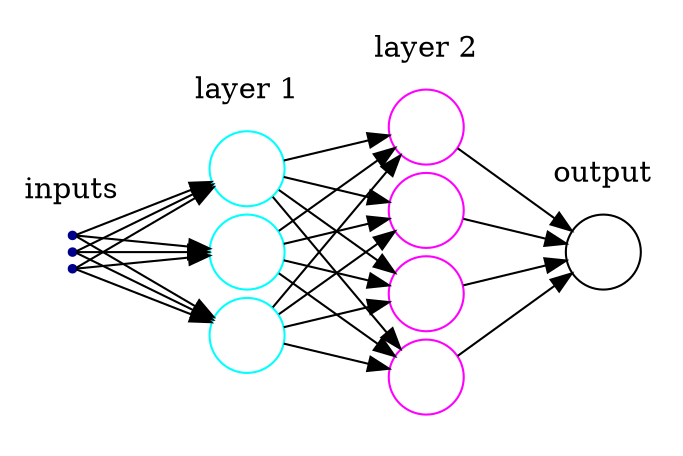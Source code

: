
digraph G {

        rankdir=LR
	    splines=line
        nodesep=.05;
        
        node [label=""];
        
        subgraph cluster_0 {
		color=white;
                node [style=solid,color=blue4, shape=point];
		x1 x2 x3;
		label = "inputs";
	}

	subgraph cluster_1 {
		color=white;
		node [style=solid,color=cyan, shape=circle];
		l1_1 l1_2 l1_3;
		label = "layer 1";
	}

	subgraph cluster_2 {
		color=white;
		node [style=solid,color=magenta, shape=circle];
		l2_1 l2_2 l2_3 l2_4;
		label = "layer 2";
	}

	subgraph cluster_3 {
		color=white;
		node [style=solid,color=black, shape=circle];
		o1
		label="output";
	}

    x1 -> l1_1
    x1 -> l1_2
    x1 -> l1_3
    x2 -> l1_1
    x2 -> l1_2
    x2 -> l1_3
    x3 -> l1_1
    x3 -> l1_2
    x3 -> l1_3
    l1_1 -> l2_1
    l1_1 -> l2_2
    l1_1 -> l2_3
    l1_1 -> l2_4
    l1_2 -> l2_1
    l1_2 -> l2_2
    l1_2 -> l2_3
    l1_2 -> l2_4
    l1_3 -> l2_1
    l1_3 -> l2_2
    l1_3 -> l2_3
    l1_3 -> l2_4
    l2_1 -> o1
    l2_2 -> o1
    l2_3 -> o1
    l2_4 -> o1

}

